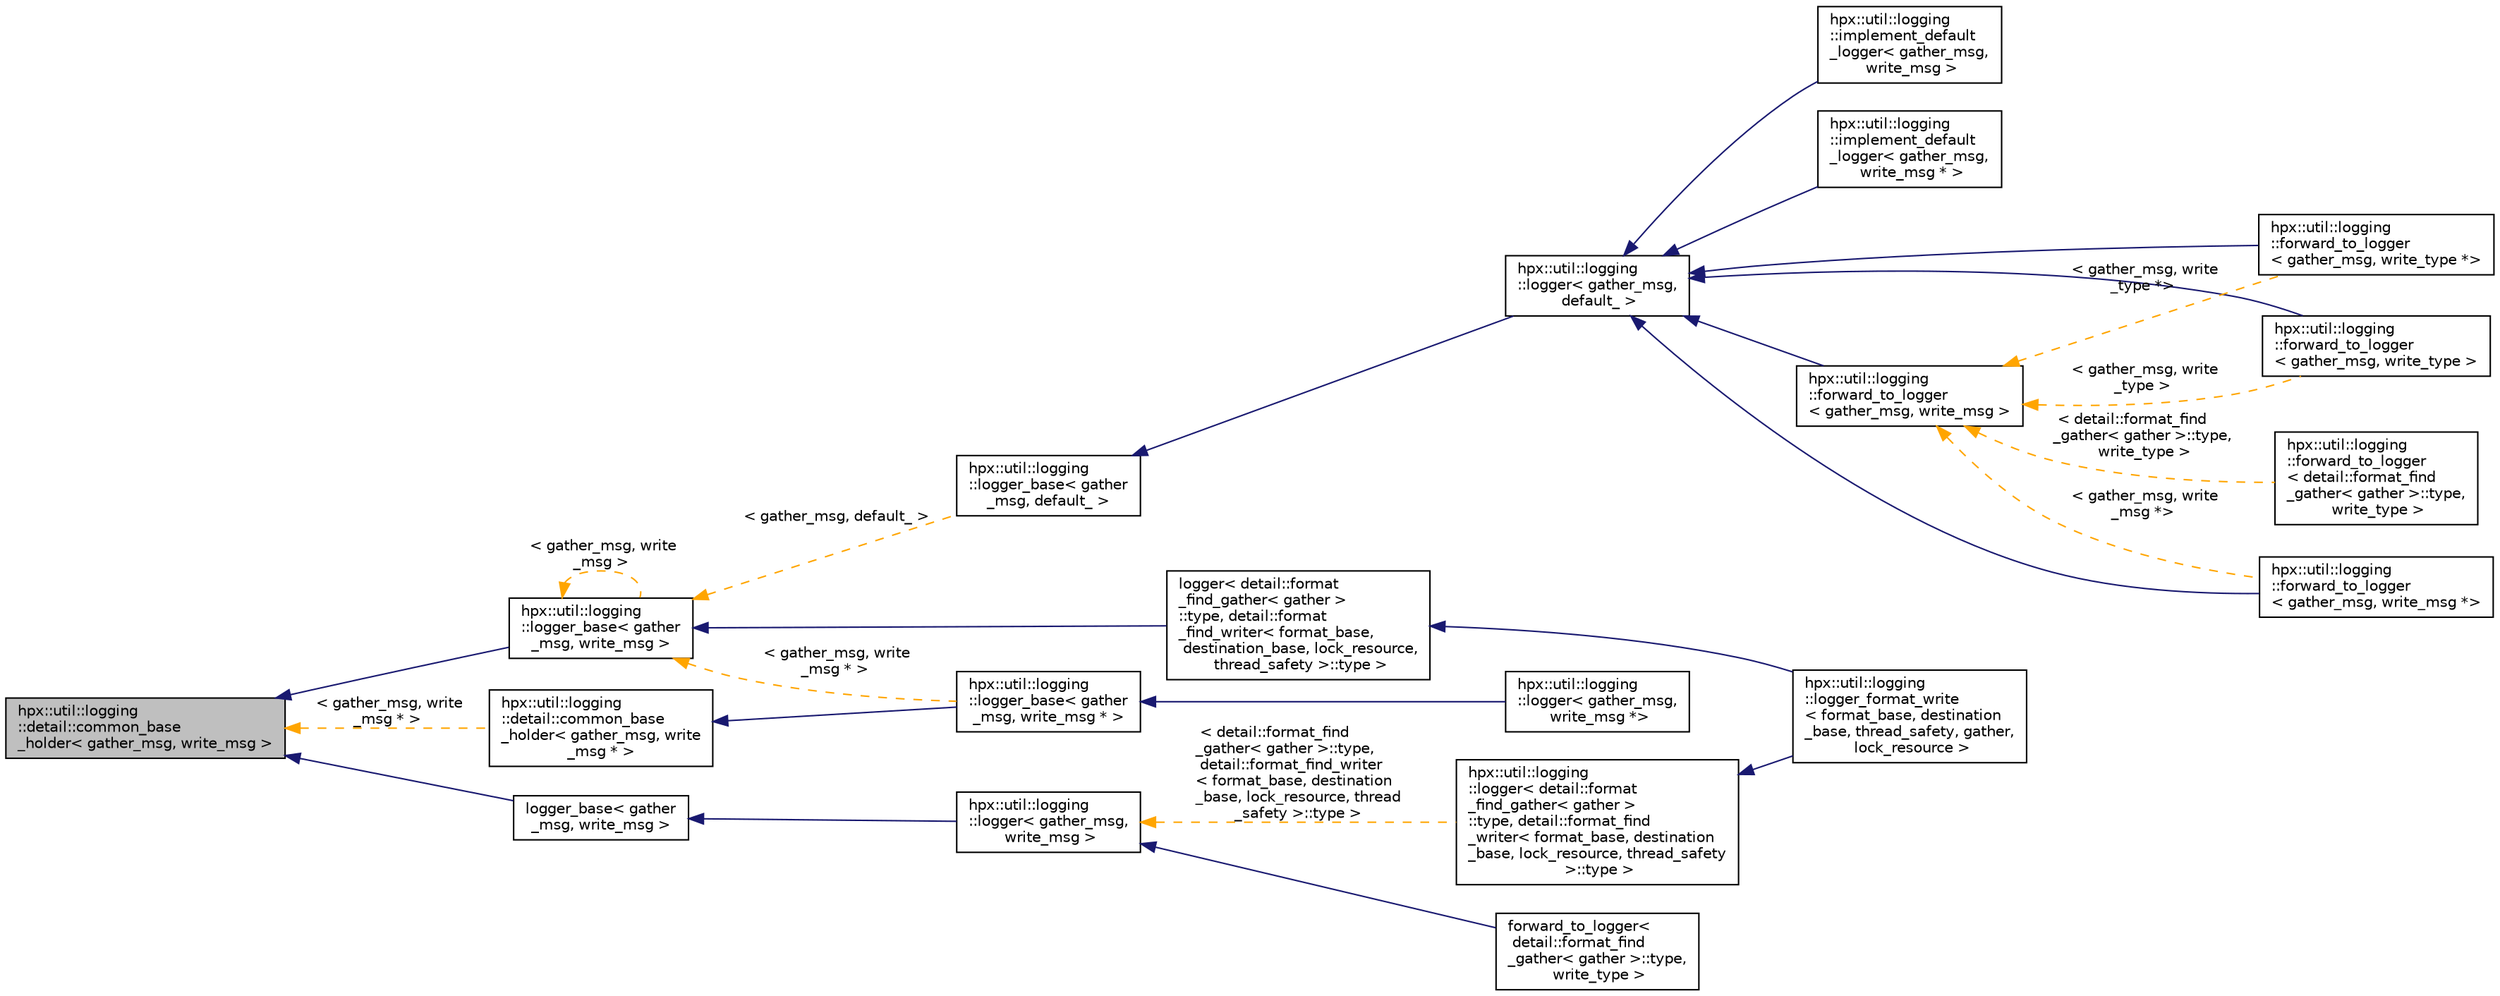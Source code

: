 digraph "hpx::util::logging::detail::common_base_holder&lt; gather_msg, write_msg &gt;"
{
  edge [fontname="Helvetica",fontsize="10",labelfontname="Helvetica",labelfontsize="10"];
  node [fontname="Helvetica",fontsize="10",shape=record];
  rankdir="LR";
  Node0 [label="hpx::util::logging\l::detail::common_base\l_holder\< gather_msg, write_msg \>",height=0.2,width=0.4,color="black", fillcolor="grey75", style="filled", fontcolor="black"];
  Node0 -> Node1 [dir="back",color="midnightblue",fontsize="10",style="solid",fontname="Helvetica"];
  Node1 [label="hpx::util::logging\l::logger_base\< gather\l_msg, write_msg \>",height=0.2,width=0.4,color="black", fillcolor="white", style="filled",URL="$da/d10/structhpx_1_1util_1_1logging_1_1logger__base.html",tooltip="logger base class. "];
  Node1 -> Node2 [dir="back",color="midnightblue",fontsize="10",style="solid",fontname="Helvetica"];
  Node2 [label="logger\< detail::format\l_find_gather\< gather \>\l::type, detail::format\l_find_writer\< format_base,\l destination_base, lock_resource,\l thread_safety \>::type \>",height=0.2,width=0.4,color="black", fillcolor="white", style="filled",URL="$d3/d3e/structhpx_1_1util_1_1logging_1_1logger.html"];
  Node2 -> Node3 [dir="back",color="midnightblue",fontsize="10",style="solid",fontname="Helvetica"];
  Node3 [label="hpx::util::logging\l::logger_format_write\l\< format_base, destination\l_base, thread_safety, gather,\l lock_resource \>",height=0.2,width=0.4,color="black", fillcolor="white", style="filled",URL="$db/d69/structhpx_1_1util_1_1logging_1_1logger__format__write.html",tooltip="Makes it easier to use a logger with format_write class. "];
  Node1 -> Node1 [dir="back",color="orange",fontsize="10",style="dashed",label=" \< gather_msg, write\l_msg \>" ,fontname="Helvetica"];
  Node1 -> Node4 [dir="back",color="orange",fontsize="10",style="dashed",label=" \< gather_msg, default_ \>" ,fontname="Helvetica"];
  Node4 [label="hpx::util::logging\l::logger_base\< gather\l_msg, default_ \>",height=0.2,width=0.4,color="black", fillcolor="white", style="filled",URL="$da/d10/structhpx_1_1util_1_1logging_1_1logger__base.html"];
  Node4 -> Node5 [dir="back",color="midnightblue",fontsize="10",style="solid",fontname="Helvetica"];
  Node5 [label="hpx::util::logging\l::logger\< gather_msg,\l default_ \>",height=0.2,width=0.4,color="black", fillcolor="white", style="filled",URL="$dd/d21/structhpx_1_1util_1_1logging_1_1logger_3_01gather__msg_00_01default___01_4.html"];
  Node5 -> Node6 [dir="back",color="midnightblue",fontsize="10",style="solid",fontname="Helvetica"];
  Node6 [label="hpx::util::logging\l::forward_to_logger\l\< gather_msg, write_msg *\>",height=0.2,width=0.4,color="black", fillcolor="white", style="filled",URL="$d5/d80/structhpx_1_1util_1_1logging_1_1forward__to__logger.html"];
  Node5 -> Node7 [dir="back",color="midnightblue",fontsize="10",style="solid",fontname="Helvetica"];
  Node7 [label="hpx::util::logging\l::forward_to_logger\l\< gather_msg, write_type *\>",height=0.2,width=0.4,color="black", fillcolor="white", style="filled",URL="$d5/d80/structhpx_1_1util_1_1logging_1_1forward__to__logger.html"];
  Node5 -> Node8 [dir="back",color="midnightblue",fontsize="10",style="solid",fontname="Helvetica"];
  Node8 [label="hpx::util::logging\l::forward_to_logger\l\< gather_msg, write_type \>",height=0.2,width=0.4,color="black", fillcolor="white", style="filled",URL="$d5/d80/structhpx_1_1util_1_1logging_1_1forward__to__logger.html"];
  Node5 -> Node9 [dir="back",color="midnightblue",fontsize="10",style="solid",fontname="Helvetica"];
  Node9 [label="hpx::util::logging\l::forward_to_logger\l\< gather_msg, write_msg \>",height=0.2,width=0.4,color="black", fillcolor="white", style="filled",URL="$d5/d80/structhpx_1_1util_1_1logging_1_1forward__to__logger.html",tooltip="Forwards everything to a different logger. "];
  Node9 -> Node8 [dir="back",color="orange",fontsize="10",style="dashed",label=" \< gather_msg, write\l_type \>" ,fontname="Helvetica"];
  Node9 -> Node7 [dir="back",color="orange",fontsize="10",style="dashed",label=" \< gather_msg, write\l_type *\>" ,fontname="Helvetica"];
  Node9 -> Node10 [dir="back",color="orange",fontsize="10",style="dashed",label=" \< detail::format_find\l_gather\< gather \>::type,\l write_type \>" ,fontname="Helvetica"];
  Node10 [label="hpx::util::logging\l::forward_to_logger\l\< detail::format_find\l_gather\< gather \>::type,\l write_type \>",height=0.2,width=0.4,color="black", fillcolor="white", style="filled",URL="$d5/d80/structhpx_1_1util_1_1logging_1_1forward__to__logger.html"];
  Node9 -> Node6 [dir="back",color="orange",fontsize="10",style="dashed",label=" \< gather_msg, write\l_msg *\>" ,fontname="Helvetica"];
  Node5 -> Node11 [dir="back",color="midnightblue",fontsize="10",style="solid",fontname="Helvetica"];
  Node11 [label="hpx::util::logging\l::implement_default\l_logger\< gather_msg,\l write_msg \>",height=0.2,width=0.4,color="black", fillcolor="white", style="filled",URL="$de/d5d/structhpx_1_1util_1_1logging_1_1implement__default__logger.html"];
  Node5 -> Node12 [dir="back",color="midnightblue",fontsize="10",style="solid",fontname="Helvetica"];
  Node12 [label="hpx::util::logging\l::implement_default\l_logger\< gather_msg,\l write_msg * \>",height=0.2,width=0.4,color="black", fillcolor="white", style="filled",URL="$d5/d38/structhpx_1_1util_1_1logging_1_1implement__default__logger_3_01gather__msg_00_01write__msg_01_5_01_4.html"];
  Node1 -> Node13 [dir="back",color="orange",fontsize="10",style="dashed",label=" \< gather_msg, write\l_msg * \>" ,fontname="Helvetica"];
  Node13 [label="hpx::util::logging\l::logger_base\< gather\l_msg, write_msg * \>",height=0.2,width=0.4,color="black", fillcolor="white", style="filled",URL="$da/d10/structhpx_1_1util_1_1logging_1_1logger__base.html"];
  Node13 -> Node14 [dir="back",color="midnightblue",fontsize="10",style="solid",fontname="Helvetica"];
  Node14 [label="hpx::util::logging\l::logger\< gather_msg,\l write_msg *\>",height=0.2,width=0.4,color="black", fillcolor="white", style="filled",URL="$d7/d7d/structhpx_1_1util_1_1logging_1_1logger_3_01gather__msg_00_01write__msg_01_5_4.html"];
  Node0 -> Node15 [dir="back",color="midnightblue",fontsize="10",style="solid",fontname="Helvetica"];
  Node15 [label="logger_base\< gather\l_msg, write_msg \>",height=0.2,width=0.4,color="black", fillcolor="white", style="filled",URL="$da/d10/structhpx_1_1util_1_1logging_1_1logger__base.html"];
  Node15 -> Node16 [dir="back",color="midnightblue",fontsize="10",style="solid",fontname="Helvetica"];
  Node16 [label="hpx::util::logging\l::logger\< gather_msg,\l write_msg \>",height=0.2,width=0.4,color="black", fillcolor="white", style="filled",URL="$d3/d3e/structhpx_1_1util_1_1logging_1_1logger.html",tooltip="The logger class. Every log from your application is an instance of this (see workflow) ..."];
  Node16 -> Node17 [dir="back",color="midnightblue",fontsize="10",style="solid",fontname="Helvetica"];
  Node17 [label="forward_to_logger\<\l detail::format_find\l_gather\< gather \>::type,\l write_type \>",height=0.2,width=0.4,color="black", fillcolor="white", style="filled",URL="$d5/d80/structhpx_1_1util_1_1logging_1_1forward__to__logger.html"];
  Node16 -> Node18 [dir="back",color="orange",fontsize="10",style="dashed",label=" \< detail::format_find\l_gather\< gather \>::type,\l detail::format_find_writer\l\< format_base, destination\l_base, lock_resource, thread\l_safety \>::type \>" ,fontname="Helvetica"];
  Node18 [label="hpx::util::logging\l::logger\< detail::format\l_find_gather\< gather \>\l::type, detail::format_find\l_writer\< format_base, destination\l_base, lock_resource, thread_safety\l \>::type \>",height=0.2,width=0.4,color="black", fillcolor="white", style="filled",URL="$d3/d3e/structhpx_1_1util_1_1logging_1_1logger.html"];
  Node18 -> Node3 [dir="back",color="midnightblue",fontsize="10",style="solid",fontname="Helvetica"];
  Node0 -> Node19 [dir="back",color="orange",fontsize="10",style="dashed",label=" \< gather_msg, write\l_msg * \>" ,fontname="Helvetica"];
  Node19 [label="hpx::util::logging\l::detail::common_base\l_holder\< gather_msg, write\l_msg * \>",height=0.2,width=0.4,color="black", fillcolor="white", style="filled",URL="$d2/d5a/structhpx_1_1util_1_1logging_1_1detail_1_1common__base__holder.html"];
  Node19 -> Node13 [dir="back",color="midnightblue",fontsize="10",style="solid",fontname="Helvetica"];
}
